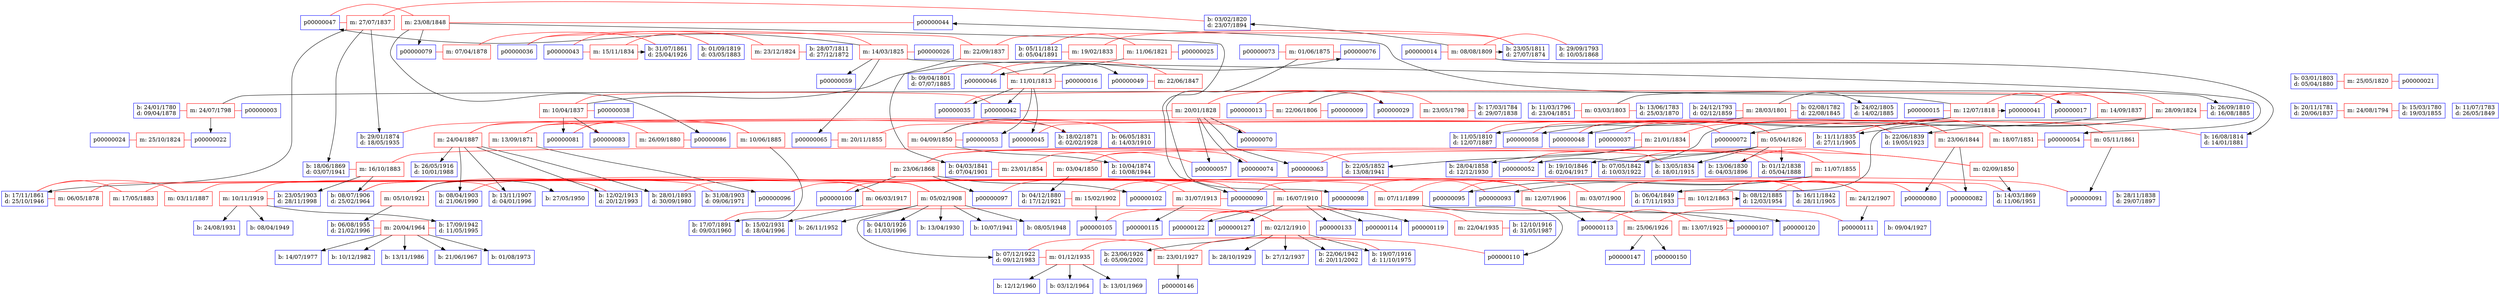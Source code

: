 digraph familyTree {
node [shape=box style=solid color=blue]
p00000001 [label="b: 24/01/1780\nd: 09/04/1878"]
{ rank = same; p00000001 p00000017; }
p00000002 [label="b: 15/03/1780\nd: 19/03/1855"]
{ rank = same; p00000002 p00000017; }
p00000004 [label="b: 20/11/1781\nd: 20/06/1837"]
{ rank = same; p00000004 p00000023; }
p00000005 [label="b: 02/08/1782\nd: 22/08/1845"]
{ rank = same; p00000005 p00000023; }
p00000023 [label="b: 24/02/1805\nd: 14/02/1885"]
p00000027 [label="b: 11/05/1810\nd: 12/07/1887"]
p00000050 [label="b: 13/06/1830\nd: 04/03/1896"]
p00000084 [label="b: 14/03/1869\nd: 11/06/1951"]
p00000055 [label="b: 13/05/1834\nd: 18/01/1915"]
p00000092 [label="b: 04/12/1880\nd: 17/12/1921"]
p00000061 [label="b: 01/12/1838\nd: 05/04/1888"]
p00000066 [label="b: 07/05/1842\nd: 10/03/1922"]
p00000068 [label="b: 19/10/1846\nd: 02/04/1917"]
p00000006 [label="b: 13/06/1783\nd: 25/03/1870"]
{ rank = same; p00000006 p00000028; }
p00000028 [label="b: 26/09/1810\nd: 16/08/1885"]
p00000056 [label="b: 11/11/1835\nd: 27/11/1905"]
p00000062 [label="b: 22/06/1839\nd: 19/05/1923"]
p00000069 [label="b: 06/04/1849\nd: 17/11/1933"]
p00000007 [label="b: 11/07/1783\nd: 26/05/1849"]
{ rank = same; p00000007 p00000029; }
p00000008 [label="b: 17/03/1784\nd: 29/07/1838"]
{ rank = same; p00000008 p00000029; }
p00000010 [label="b: 29/09/1793\nd: 10/05/1868"]
{ rank = same; p00000010 p00000030; }
p00000030 [label="b: 23/05/1811\nd: 27/07/1874"]
p00000064 [label="b: 04/03/1841\nd: 07/04/1901"]
p00000034 [label="b: 16/08/1814\nd: 14/01/1881"]
p00000071 [label="b: 22/05/1852\nd: 13/08/1941"]
p00000075 [label="b: 28/04/1858\nd: 12/12/1930"]
p00000040 [label="b: 03/02/1820\nd: 23/07/1894"]
p00000078 [label="b: 17/11/1861\nd: 25/10/1946"]
p00000085 [label="b: 18/06/1869\nd: 03/07/1941"]
p00000088 [label="b: 29/01/1874\nd: 18/05/1935"]
p00000099 [label="b: 17/07/1891\nd: 09/03/1960"]
p00000117 [label="b: 19/07/1916\nd: 11/10/1975"]
p00000148 [label="b: 12/12/1960"]
p00000151 [label="b: 03/12/1964"]
p00000154 [label="b: 13/01/1969"]
p00000123 [label="b: 23/06/1926\nd: 05/09/2002"]
p00000128 [label="b: 28/10/1929"]
p00000134 [label="b: 27/12/1937"]
p00000136 [label="b: 22/06/1942\nd: 20/11/2002"]
p00000011 [label="b: 24/12/1793\nd: 02/12/1859"]
{ rank = same; p00000011 p00000035; }
p00000012 [label="b: 11/03/1796\nd: 23/04/1851"]
{ rank = same; p00000012 p00000035; }
p00000018 [label="b: 09/04/1801\nd: 07/07/1885"]
{ rank = same; p00000018 p00000046; }
p00000019 [label="b: 03/01/1803\nd: 05/04/1880"]
{ rank = same; p00000019 p00000046; }
p00000031 [label="b: 28/07/1811\nd: 27/12/1872"]
{ rank = same; p00000031 p00000076; }
p00000032 [label="b: 05/11/1812\nd: 05/04/1891"]
{ rank = same; p00000032 p00000076; }
p00000039 [label="b: 01/09/1819\nd: 03/05/1883"]
{ rank = same; p00000039 p00000077; }
p00000077 [label="b: 31/07/1861\nd: 25/04/1926"]
p00000051 [label="b: 06/05/1831\nd: 14/03/1910"]
{ rank = same; p00000051 p00000087; }
p00000087 [label="b: 18/02/1871\nd: 02/02/1928"]
p00000101 [label="b: 28/01/1893\nd: 30/09/1980"]
p00000121 [label="b: 07/12/1922\nd: 09/12/1983"]
p00000124 [label="b: 04/10/1926\nd: 11/03/1996"]
p00000129 [label="b: 13/04/1930"]
p00000135 [label="b: 10/07/1941"]
p00000138 [label="b: 08/05/1948"]
p00000144 [label="b: 26/11/1952"]
p00000103 [label="b: 08/04/1903\nd: 21/06/1990"]
p00000130 [label="b: 15/02/1931\nd: 18/04/1996"]
p00000109 [label="b: 13/11/1907\nd: 04/01/1996"]
p00000112 [label="b: 12/02/1913\nd: 20/12/1993"]
p00000116 [label="b: 26/05/1916\nd: 10/01/1988"]
p00000089 [label="b: 10/04/1874\nd: 10/08/1944"]
p00000104 [label="b: 23/05/1903\nd: 28/11/1998"]
p00000131 [label="b: 24/08/1931"]
p00000137 [label="b: 17/09/1942\nd: 11/05/1995"]
p00000152 [label="b: 21/06/1967"]
p00000157 [label="b: 01/08/1973"]
p00000161 [label="b: 14/07/1977"]
p00000169 [label="b: 10/12/1982"]
p00000174 [label="b: 13/11/1986"]
p00000141 [label="b: 08/04/1949"]
p00000108 [label="b: 08/07/1906\nd: 25/02/1964"]
p00000060 [label="b: 28/11/1838\nd: 29/07/1897"]
{ rank = same; p00000060 p00000094; }
p00000067 [label="b: 16/11/1842\nd: 28/11/1905"]
{ rank = same; p00000067 p00000094; }
p00000094 [label="b: 08/12/1885\nd: 12/03/1954"]
p00000106 [label="b: 31/08/1903\nd: 09/06/1971"]
{ rank = same; p00000106 p00000142; }
p00000142 [label="b: 27/05/1950"]
p00000145 [label="b: 06/08/1955\nd: 21/02/1996"]
p00000118 [label="b: 12/10/1916\nd: 31/05/1987"]
{ rank = same; p00000118 p00000145; }
p00000125 [label="b: 09/04/1927"]
{ rank = same; p00000125 p00000145; }
p00000001 -> m00000002 [color=red arrowhead=none]
m00000002 -> p00000003 [color=red arrowhead=none]
m00000002 [shape=box color=red label="m: 24/07/1798"]
{ rank = same; p00000001 p00000003 m00000002; }
m00000002 -> p00000017
m00000002 -> p00000022
p00000004 -> m00000003 [color=red arrowhead=none]
m00000003 -> p00000002 [color=red arrowhead=none]
m00000003 [shape=box color=red label="m: 24/08/1794"]
{ rank = same; p00000004 p00000002 m00000003; }
p00000011 -> m00000004 [color=red arrowhead=none]
m00000004 -> p00000005 [color=red arrowhead=none]
m00000004 [shape=box color=red label="m: 28/03/1801"]
{ rank = same; p00000011 p00000005 m00000004; }
m00000004 -> p00000023
m00000004 -> p00000027
p00000012 -> m00000005 [color=red arrowhead=none]
m00000005 -> p00000006 [color=red arrowhead=none]
m00000005 [shape=box color=red label="m: 03/03/1803"]
{ rank = same; p00000012 p00000006 m00000005; }
m00000005 -> p00000028
p00000013 -> m00000006 [color=red arrowhead=none]
m00000006 -> p00000008 [color=red arrowhead=none]
m00000006 [shape=box color=red label="m: 23/05/1798"]
{ rank = same; p00000013 p00000008 m00000006; }
p00000013 -> m00000007 [color=red arrowhead=none]
m00000007 -> p00000009 [color=red arrowhead=none]
m00000007 [shape=box color=red label="m: 22/06/1806"]
{ rank = same; p00000013 p00000009 m00000007; }
m00000007 -> p00000029
p00000014 -> m00000008 [color=red arrowhead=none]
m00000008 -> p00000010 [color=red arrowhead=none]
m00000008 [shape=box color=red label="m: 08/08/1809"]
{ rank = same; p00000014 p00000010 m00000008; }
m00000008 -> p00000030
m00000008 -> p00000034
m00000008 -> p00000040
p00000015 -> m00000009 [color=red arrowhead=none]
m00000009 -> p00000017 [color=red arrowhead=none]
m00000009 [shape=box color=red label="m: 12/07/1818"]
{ rank = same; p00000015 p00000017 m00000009; }
m00000009 -> p00000041
m00000009 -> p00000044
m00000009 -> p00000048
m00000009 -> p00000052
m00000009 -> p00000058
p00000018 -> m00000010 [color=red arrowhead=none]
m00000010 -> p00000016 [color=red arrowhead=none]
m00000010 [shape=box color=red label="m: 11/01/1813"]
{ rank = same; p00000018 p00000016 m00000010; }
m00000010 -> p00000035
m00000010 -> p00000042
m00000010 -> p00000045
m00000010 -> p00000049
m00000010 -> p00000053
p00000019 -> m00000011 [color=red arrowhead=none]
m00000011 -> p00000021 [color=red arrowhead=none]
m00000011 [shape=box color=red label="m: 25/05/1820"]
{ rank = same; p00000019 p00000021 m00000011; }
p00000024 -> m00000012 [color=red arrowhead=none]
m00000012 -> p00000022 [color=red arrowhead=none]
m00000012 [shape=box color=red label="m: 25/10/1824"]
{ rank = same; p00000024 p00000022 m00000012; }
p00000032 -> m00000013 [color=red arrowhead=none]
m00000013 -> p00000025 [color=red arrowhead=none]
m00000013 [shape=box color=red label="m: 11/06/1821"]
{ rank = same; p00000032 p00000025 m00000013; }
m00000013 -> p00000046
p00000036 -> m00000014 [color=red arrowhead=none]
m00000014 -> p00000026 [color=red arrowhead=none]
m00000014 [shape=box color=red label="m: 14/03/1825"]
{ rank = same; p00000036 p00000026 m00000014; }
m00000014 -> p00000047
m00000014 -> p00000054
m00000014 -> p00000059
m00000014 -> p00000065
p00000037 -> m00000015 [color=red arrowhead=none]
m00000015 -> p00000027 [color=red arrowhead=none]
m00000015 [shape=box color=red label="m: 05/04/1826"]
{ rank = same; p00000037 p00000027 m00000015; }
m00000015 -> p00000050
m00000015 -> p00000055
m00000015 -> p00000061
m00000015 -> p00000066
m00000015 -> p00000068
p00000041 -> m00000016 [color=red arrowhead=none]
m00000016 -> p00000028 [color=red arrowhead=none]
m00000016 [shape=box color=red label="m: 28/09/1824"]
{ rank = same; p00000041 p00000028 m00000016; }
m00000016 -> p00000056
m00000016 -> p00000062
m00000016 -> p00000069
p00000042 -> m00000017 [color=red arrowhead=none]
m00000017 -> p00000029 [color=red arrowhead=none]
m00000017 [shape=box color=red label="m: 20/01/1828"]
{ rank = same; p00000042 p00000029 m00000017; }
m00000017 -> p00000057
m00000017 -> p00000063
m00000017 -> p00000070
m00000017 -> p00000074
p00000032 -> m00000018 [color=red arrowhead=none]
m00000018 -> p00000030 [color=red arrowhead=none]
m00000018 [shape=box color=red label="m: 19/02/1833"]
{ rank = same; p00000032 p00000030 m00000018; }
p00000036 -> m00000019 [color=red arrowhead=none]
m00000019 -> p00000030 [color=red arrowhead=none]
m00000019 [shape=box color=red label="m: 22/09/1837"]
{ rank = same; p00000036 p00000030 m00000019; }
m00000019 -> p00000064
p00000043 -> m00000020 [color=red arrowhead=none]
m00000020 -> p00000031 [color=red arrowhead=none]
m00000020 [shape=box color=red label="m: 23/12/1824"]
{ rank = same; p00000043 p00000031 m00000020; }
p00000037 -> m00000021 [color=red arrowhead=none]
m00000021 -> p00000034 [color=red arrowhead=none]
m00000021 [shape=box color=red label="m: 21/01/1834"]
{ rank = same; p00000037 p00000034 m00000021; }
m00000021 -> p00000071
m00000021 -> p00000075
p00000041 -> m00000022 [color=red arrowhead=none]
m00000022 -> p00000035 [color=red arrowhead=none]
m00000022 [shape=box color=red label="m: 14/09/1837"]
{ rank = same; p00000041 p00000035 m00000022; }
m00000022 -> p00000072
p00000042 -> m00000023 [color=red arrowhead=none]
m00000023 -> p00000038 [color=red arrowhead=none]
m00000023 [shape=box color=red label="m: 10/04/1837"]
{ rank = same; p00000042 p00000038 m00000023; }
m00000023 -> p00000076
m00000023 -> p00000081
m00000023 -> p00000083
p00000043 -> m00000024 [color=red arrowhead=none]
m00000024 -> p00000039 [color=red arrowhead=none]
m00000024 [shape=box color=red label="m: 15/11/1834"]
{ rank = same; p00000043 p00000039 m00000024; }
m00000024 -> p00000077
p00000047 -> m00000025 [color=red arrowhead=none]
m00000025 -> p00000040 [color=red arrowhead=none]
m00000025 [shape=box color=red label="m: 27/07/1837"]
{ rank = same; p00000047 p00000040 m00000025; }
m00000025 -> p00000078
m00000025 -> p00000085
m00000025 -> p00000088
p00000047 -> m00000026 [color=red arrowhead=none]
m00000026 -> p00000044 [color=red arrowhead=none]
m00000026 [shape=box color=red label="m: 23/08/1848"]
{ rank = same; p00000047 p00000044 m00000026; }
m00000026 -> p00000079
m00000026 -> p00000086
m00000026 -> p00000090
p00000048 -> m00000027 [color=red arrowhead=none]
m00000027 -> p00000045 [color=red arrowhead=none]
m00000027 [shape=box color=red label="m: 23/06/1844"]
{ rank = same; p00000048 p00000045 m00000027; }
m00000027 -> p00000080
m00000027 -> p00000082
p00000049 -> m00000028 [color=red arrowhead=none]
m00000028 -> p00000046 [color=red arrowhead=none]
m00000028 [shape=box color=red label="m: 22/06/1847"]
{ rank = same; p00000049 p00000046 m00000028; }
p00000052 -> m00000029 [color=red arrowhead=none]
m00000029 -> p00000050 [color=red arrowhead=none]
m00000029 [shape=box color=red label="m: 02/09/1850"]
{ rank = same; p00000052 p00000050 m00000029; }
m00000029 -> p00000084
p00000053 -> m00000030 [color=red arrowhead=none]
m00000030 -> p00000051 [color=red arrowhead=none]
m00000030 [shape=box color=red label="m: 04/09/1850"]
{ rank = same; p00000053 p00000051 m00000030; }
m00000030 -> p00000087
m00000030 -> p00000089
p00000056 -> m00000031 [color=red arrowhead=none]
m00000031 -> p00000054 [color=red arrowhead=none]
m00000031 [shape=box color=red label="m: 18/07/1851"]
{ rank = same; p00000056 p00000054 m00000031; }
p00000058 -> m00000032 [color=red arrowhead=none]
m00000032 -> p00000054 [color=red arrowhead=none]
m00000032 [shape=box color=red label="m: 05/11/1861"]
{ rank = same; p00000058 p00000054 m00000032; }
m00000032 -> p00000091
p00000057 -> m00000033 [color=red arrowhead=none]
m00000033 -> p00000055 [color=red arrowhead=none]
m00000033 [shape=box color=red label="m: 03/04/1850"]
{ rank = same; p00000057 p00000055 m00000033; }
m00000033 -> p00000092
p00000064 -> m00000034 [color=red arrowhead=none]
m00000034 -> p00000061 [color=red arrowhead=none]
m00000034 [shape=box color=red label="m: 23/01/1854"]
{ rank = same; p00000064 p00000061 m00000034; }
p00000065 -> m00000035 [color=red arrowhead=none]
m00000035 -> p00000062 [color=red arrowhead=none]
m00000035 [shape=box color=red label="m: 20/11/1855"]
{ rank = same; p00000065 p00000062 m00000035; }
p00000066 -> m00000036 [color=red arrowhead=none]
m00000036 -> p00000063 [color=red arrowhead=none]
m00000036 [shape=box color=red label="m: 11/07/1855"]
{ rank = same; p00000066 p00000063 m00000036; }
m00000036 -> p00000093
m00000036 -> p00000095
p00000069 -> m00000037 [color=red arrowhead=none]
m00000037 -> p00000067 [color=red arrowhead=none]
m00000037 [shape=box color=red label="m: 10/12/1863"]
{ rank = same; p00000069 p00000067 m00000037; }
m00000037 -> p00000094
p00000070 -> m00000038 [color=red arrowhead=none]
m00000038 -> p00000072 [color=red arrowhead=none]
m00000038 [shape=box color=red label="m: 13/09/1871"]
{ rank = same; p00000070 p00000072 m00000038; }
m00000038 -> p00000096
p00000071 -> m00000039 [color=red arrowhead=none]
m00000039 -> p00000074 [color=red arrowhead=none]
m00000039 [shape=box color=red label="m: 23/06/1868"]
{ rank = same; p00000071 p00000074 m00000039; }
m00000039 -> p00000097
m00000039 -> p00000100
m00000039 -> p00000102
p00000073 -> m00000040 [color=red arrowhead=none]
m00000040 -> p00000076 [color=red arrowhead=none]
m00000040 [shape=box color=red label="m: 01/06/1875"]
{ rank = same; p00000073 p00000076 m00000040; }
m00000040 -> p00000098
p00000079 -> m00000041 [color=red arrowhead=none]
m00000041 -> p00000077 [color=red arrowhead=none]
m00000041 [shape=box color=red label="m: 07/04/1878"]
{ rank = same; p00000079 p00000077 m00000041; }
p00000078 -> m00000042 [color=red arrowhead=none]
m00000042 -> p00000080 [color=red arrowhead=none]
m00000042 [shape=box color=red label="m: 06/05/1878"]
{ rank = same; p00000078 p00000080 m00000042; }
p00000078 -> m00000043 [color=red arrowhead=none]
m00000043 -> p00000082 [color=red arrowhead=none]
m00000043 [shape=box color=red label="m: 17/05/1883"]
{ rank = same; p00000078 p00000082 m00000043; }
p00000078 -> m00000044 [color=red arrowhead=none]
m00000044 -> p00000084 [color=red arrowhead=none]
m00000044 [shape=box color=red label="m: 03/11/1887"]
{ rank = same; p00000078 p00000084 m00000044; }
p00000081 -> m00000045 [color=red arrowhead=none]
m00000045 -> p00000086 [color=red arrowhead=none]
m00000045 [shape=box color=red label="m: 26/09/1880"]
{ rank = same; p00000081 p00000086 m00000045; }
p00000081 -> m00000046 [color=red arrowhead=none]
m00000046 -> p00000088 [color=red arrowhead=none]
m00000046 [shape=box color=red label="m: 10/06/1885"]
{ rank = same; p00000081 p00000088 m00000046; }
m00000046 -> p00000099
p00000083 -> m00000047 [color=red arrowhead=none]
m00000047 -> p00000087 [color=red arrowhead=none]
m00000047 [shape=box color=red label="m: 24/04/1887"]
{ rank = same; p00000083 p00000087 m00000047; }
m00000047 -> p00000101
m00000047 -> p00000103
m00000047 -> p00000109
m00000047 -> p00000112
m00000047 -> p00000116
p00000085 -> m00000048 [color=red arrowhead=none]
m00000048 -> p00000089 [color=red arrowhead=none]
m00000048 [shape=box color=red label="m: 16/10/1883"]
{ rank = same; p00000085 p00000089 m00000048; }
m00000048 -> p00000104
m00000048 -> p00000108
p00000092 -> m00000049 [color=red arrowhead=none]
m00000049 -> p00000090 [color=red arrowhead=none]
m00000049 [shape=box color=red label="m: 15/02/1902"]
{ rank = same; p00000092 p00000090 m00000049; }
m00000049 -> p00000105
p00000094 -> m00000050 [color=red arrowhead=none]
m00000050 -> p00000090 [color=red arrowhead=none]
m00000050 [shape=box color=red label="m: 24/12/1907"]
{ rank = same; p00000094 p00000090 m00000050; }
m00000050 -> p00000111
p00000097 -> m00000051 [color=red arrowhead=none]
m00000051 -> p00000090 [color=red arrowhead=none]
m00000051 [shape=box color=red label="m: 31/07/1913"]
{ rank = same; p00000097 p00000090 m00000051; }
m00000051 -> p00000115
p00000095 -> m00000052 [color=red arrowhead=none]
m00000052 -> p00000091 [color=red arrowhead=none]
m00000052 [shape=box color=red label="m: 03/07/1900"]
{ rank = same; p00000095 p00000091 m00000052; }
p00000100 -> m00000053 [color=red arrowhead=none]
m00000053 -> p00000093 [color=red arrowhead=none]
m00000053 [shape=box color=red label="m: 07/11/1899"]
{ rank = same; p00000100 p00000093 m00000053; }
m00000053 -> p00000107
m00000053 -> p00000110
p00000100 -> m00000054 [color=red arrowhead=none]
m00000054 -> p00000096 [color=red arrowhead=none]
m00000054 [shape=box color=red label="m: 16/07/1910"]
{ rank = same; p00000100 p00000096 m00000054; }
m00000054 -> p00000114
m00000054 -> p00000119
m00000054 -> p00000122
m00000054 -> p00000127
m00000054 -> p00000133
p00000102 -> m00000055 [color=red arrowhead=none]
m00000055 -> p00000098 [color=red arrowhead=none]
m00000055 [shape=box color=red label="m: 12/07/1906"]
{ rank = same; p00000102 p00000098 m00000055; }
m00000055 -> p00000113
m00000055 -> p00000120
p00000105 -> m00000056 [color=red arrowhead=none]
m00000056 -> p00000099 [color=red arrowhead=none]
m00000056 [shape=box color=red label="m: 02/12/1910"]
{ rank = same; p00000105 p00000099 m00000056; }
m00000056 -> p00000117
m00000056 -> p00000123
m00000056 -> p00000128
m00000056 -> p00000134
m00000056 -> p00000136
p00000108 -> m00000057 [color=red arrowhead=none]
m00000057 -> p00000101 [color=red arrowhead=none]
m00000057 [shape=box color=red label="m: 05/02/1908"]
{ rank = same; p00000108 p00000101 m00000057; }
m00000057 -> p00000121
m00000057 -> p00000124
m00000057 -> p00000129
m00000057 -> p00000135
m00000057 -> p00000138
m00000057 -> p00000144
p00000108 -> m00000058 [color=red arrowhead=none]
m00000058 -> p00000103 [color=red arrowhead=none]
m00000058 [shape=box color=red label="m: 06/03/1917"]
{ rank = same; p00000108 p00000103 m00000058; }
m00000058 -> p00000130
p00000109 -> m00000059 [color=red arrowhead=none]
m00000059 -> p00000104 [color=red arrowhead=none]
m00000059 [shape=box color=red label="m: 10/11/1919"]
{ rank = same; p00000109 p00000104 m00000059; }
m00000059 -> p00000131
m00000059 -> p00000137
m00000059 -> p00000141
p00000112 -> m00000060 [color=red arrowhead=none]
m00000060 -> p00000106 [color=red arrowhead=none]
m00000060 [shape=box color=red label="m: 05/10/1921"]
{ rank = same; p00000112 p00000106 m00000060; }
m00000060 -> p00000142
m00000060 -> p00000145
p00000113 -> m00000061 [color=red arrowhead=none]
m00000061 -> p00000107 [color=red arrowhead=none]
m00000061 [shape=box color=red label="m: 13/07/1925"]
{ rank = same; p00000113 p00000107 m00000061; }
p00000121 -> m00000062 [color=red arrowhead=none]
m00000062 -> p00000110 [color=red arrowhead=none]
m00000062 [shape=box color=red label="m: 23/01/1927"]
{ rank = same; p00000121 p00000110 m00000062; }
m00000062 -> p00000146
p00000122 -> m00000063 [color=red arrowhead=none]
m00000063 -> p00000111 [color=red arrowhead=none]
m00000063 [shape=box color=red label="m: 25/06/1926"]
{ rank = same; p00000122 p00000111 m00000063; }
m00000063 -> p00000147
m00000063 -> p00000150
p00000121 -> m00000064 [color=red arrowhead=none]
m00000064 -> p00000117 [color=red arrowhead=none]
m00000064 [shape=box color=red label="m: 01/12/1935"]
{ rank = same; p00000121 p00000117 m00000064; }
m00000064 -> p00000148
m00000064 -> p00000151
m00000064 -> p00000154
p00000122 -> m00000065 [color=red arrowhead=none]
m00000065 -> p00000118 [color=red arrowhead=none]
m00000065 [shape=box color=red label="m: 22/04/1935"]
{ rank = same; p00000122 p00000118 m00000065; }
p00000145 -> m00000066 [color=red arrowhead=none]
m00000066 -> p00000137 [color=red arrowhead=none]
m00000066 [shape=box color=red label="m: 20/04/1964"]
{ rank = same; p00000145 p00000137 m00000066; }
m00000066 -> p00000152
m00000066 -> p00000157
m00000066 -> p00000161
m00000066 -> p00000169
m00000066 -> p00000174
}

